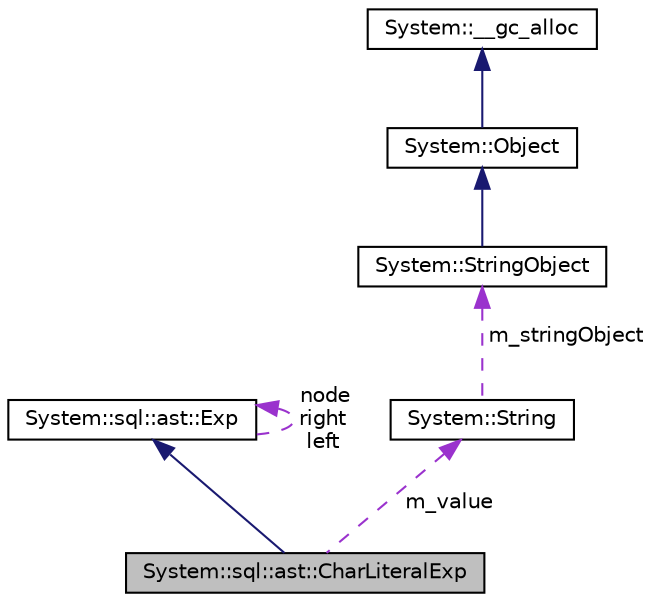 digraph G
{
  edge [fontname="Helvetica",fontsize="10",labelfontname="Helvetica",labelfontsize="10"];
  node [fontname="Helvetica",fontsize="10",shape=record];
  Node1 [label="System::sql::ast::CharLiteralExp",height=0.2,width=0.4,color="black", fillcolor="grey75", style="filled" fontcolor="black"];
  Node2 -> Node1 [dir="back",color="midnightblue",fontsize="10",style="solid",fontname="Helvetica"];
  Node2 [label="System::sql::ast::Exp",height=0.2,width=0.4,color="black", fillcolor="white", style="filled",URL="$class_system_1_1sql_1_1ast_1_1_exp.html"];
  Node2 -> Node2 [dir="back",color="darkorchid3",fontsize="10",style="dashed",label=" node\nright\nleft" ,fontname="Helvetica"];
  Node3 -> Node1 [dir="back",color="darkorchid3",fontsize="10",style="dashed",label=" m_value" ,fontname="Helvetica"];
  Node3 [label="System::String",height=0.2,width=0.4,color="black", fillcolor="white", style="filled",URL="$class_system_1_1_string.html"];
  Node4 -> Node3 [dir="back",color="darkorchid3",fontsize="10",style="dashed",label=" m_stringObject" ,fontname="Helvetica"];
  Node4 [label="System::StringObject",height=0.2,width=0.4,color="black", fillcolor="white", style="filled",URL="$class_system_1_1_string_object.html"];
  Node5 -> Node4 [dir="back",color="midnightblue",fontsize="10",style="solid",fontname="Helvetica"];
  Node5 [label="System::Object",height=0.2,width=0.4,color="black", fillcolor="white", style="filled",URL="$class_system_1_1_object.html"];
  Node6 -> Node5 [dir="back",color="midnightblue",fontsize="10",style="solid",fontname="Helvetica"];
  Node6 [label="System::__gc_alloc",height=0.2,width=0.4,color="black", fillcolor="white", style="filled",URL="$class_system_1_1____gc__alloc.html"];
}
